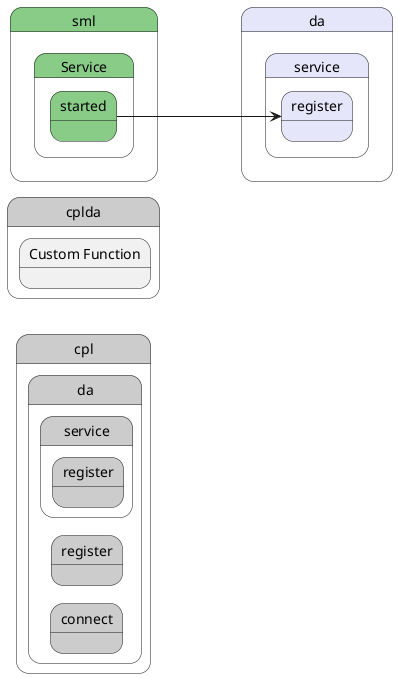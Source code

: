 @startuml
left to right direction


state "cpl" as cpl #cccccc {
state "da" as cplda #cccccc {
}
}


state "cplda" as pstatename #cccccc {
    state "Custom Function" as dafunction {
    }
}

        state "cpl" as cpl #cccccc {
state "da" as cplda #cccccc {
state "connect" as cpldaconnect #cccccc {
}
}
}


        state "cpl" as cpl #cccccc {
state "da" as cplda #cccccc {
state "register" as cpldaregister #cccccc {
}
}
}


        state "cpl" as cpl #cccccc {
state "da" as cplda #cccccc {
state "service" as cpldaservice #cccccc {
state "register" as cpldaserviceregister #cccccc {
}
}
}
}




        state "sml" as sml #88cc88 {
state "Service" as smlservice #88cc88 {
state "started" as smlservicestarted #88cc88 {
}
}
}

        
    state "da" as da #lavender {
state "service" as daservice #lavender {
state "register" as daserviceregister #lavender {
}
}
}

    smlservicestarted ---> daserviceregister
  



@enduml
